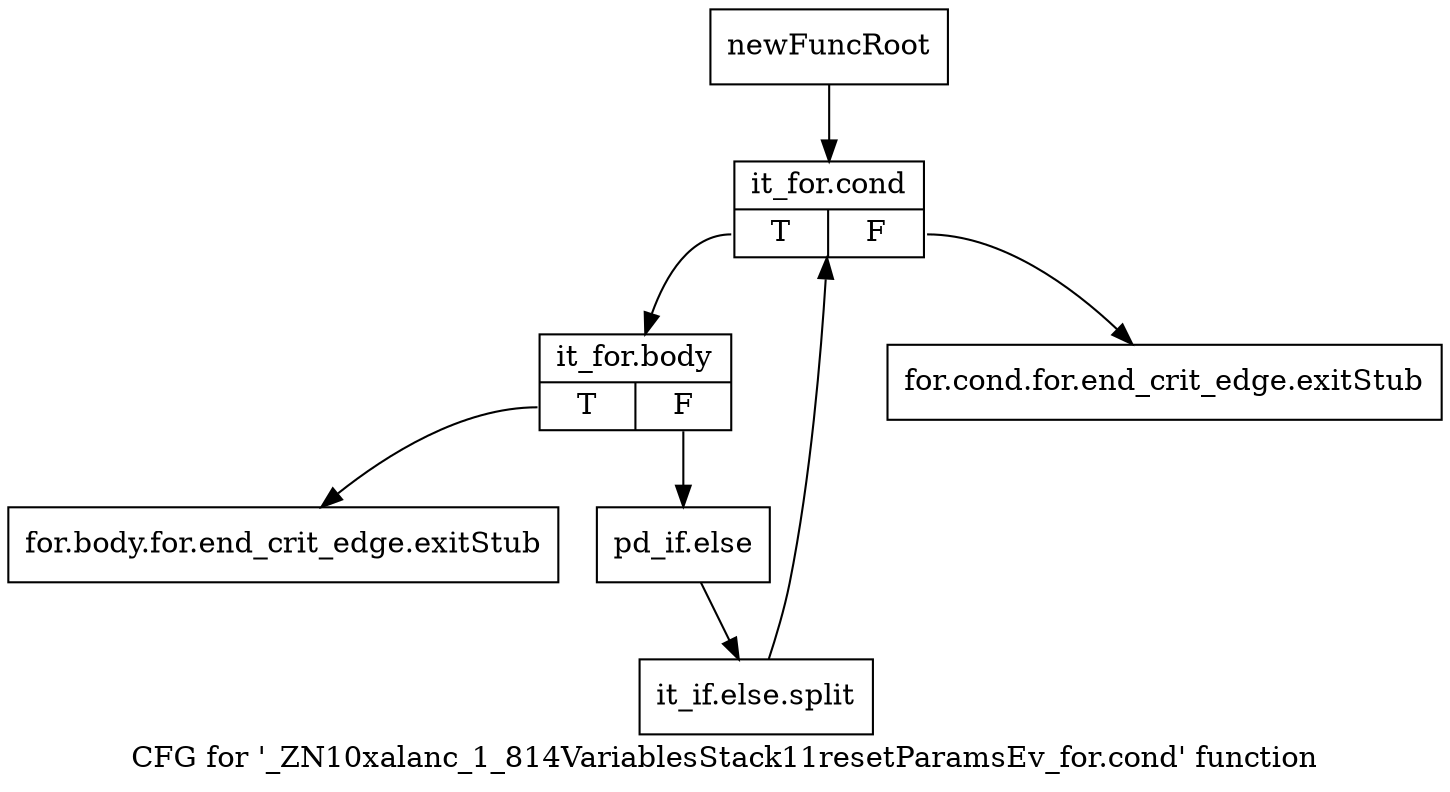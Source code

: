 digraph "CFG for '_ZN10xalanc_1_814VariablesStack11resetParamsEv_for.cond' function" {
	label="CFG for '_ZN10xalanc_1_814VariablesStack11resetParamsEv_for.cond' function";

	Node0xa0bbd90 [shape=record,label="{newFuncRoot}"];
	Node0xa0bbd90 -> Node0xa0bbe80;
	Node0xa0bbde0 [shape=record,label="{for.cond.for.end_crit_edge.exitStub}"];
	Node0xa0bbe30 [shape=record,label="{for.body.for.end_crit_edge.exitStub}"];
	Node0xa0bbe80 [shape=record,label="{it_for.cond|{<s0>T|<s1>F}}"];
	Node0xa0bbe80:s0 -> Node0xa0bbed0;
	Node0xa0bbe80:s1 -> Node0xa0bbde0;
	Node0xa0bbed0 [shape=record,label="{it_for.body|{<s0>T|<s1>F}}"];
	Node0xa0bbed0:s0 -> Node0xa0bbe30;
	Node0xa0bbed0:s1 -> Node0xa0bbf20;
	Node0xa0bbf20 [shape=record,label="{pd_if.else}"];
	Node0xa0bbf20 -> Node0xd0f9f00;
	Node0xd0f9f00 [shape=record,label="{it_if.else.split}"];
	Node0xd0f9f00 -> Node0xa0bbe80;
}
